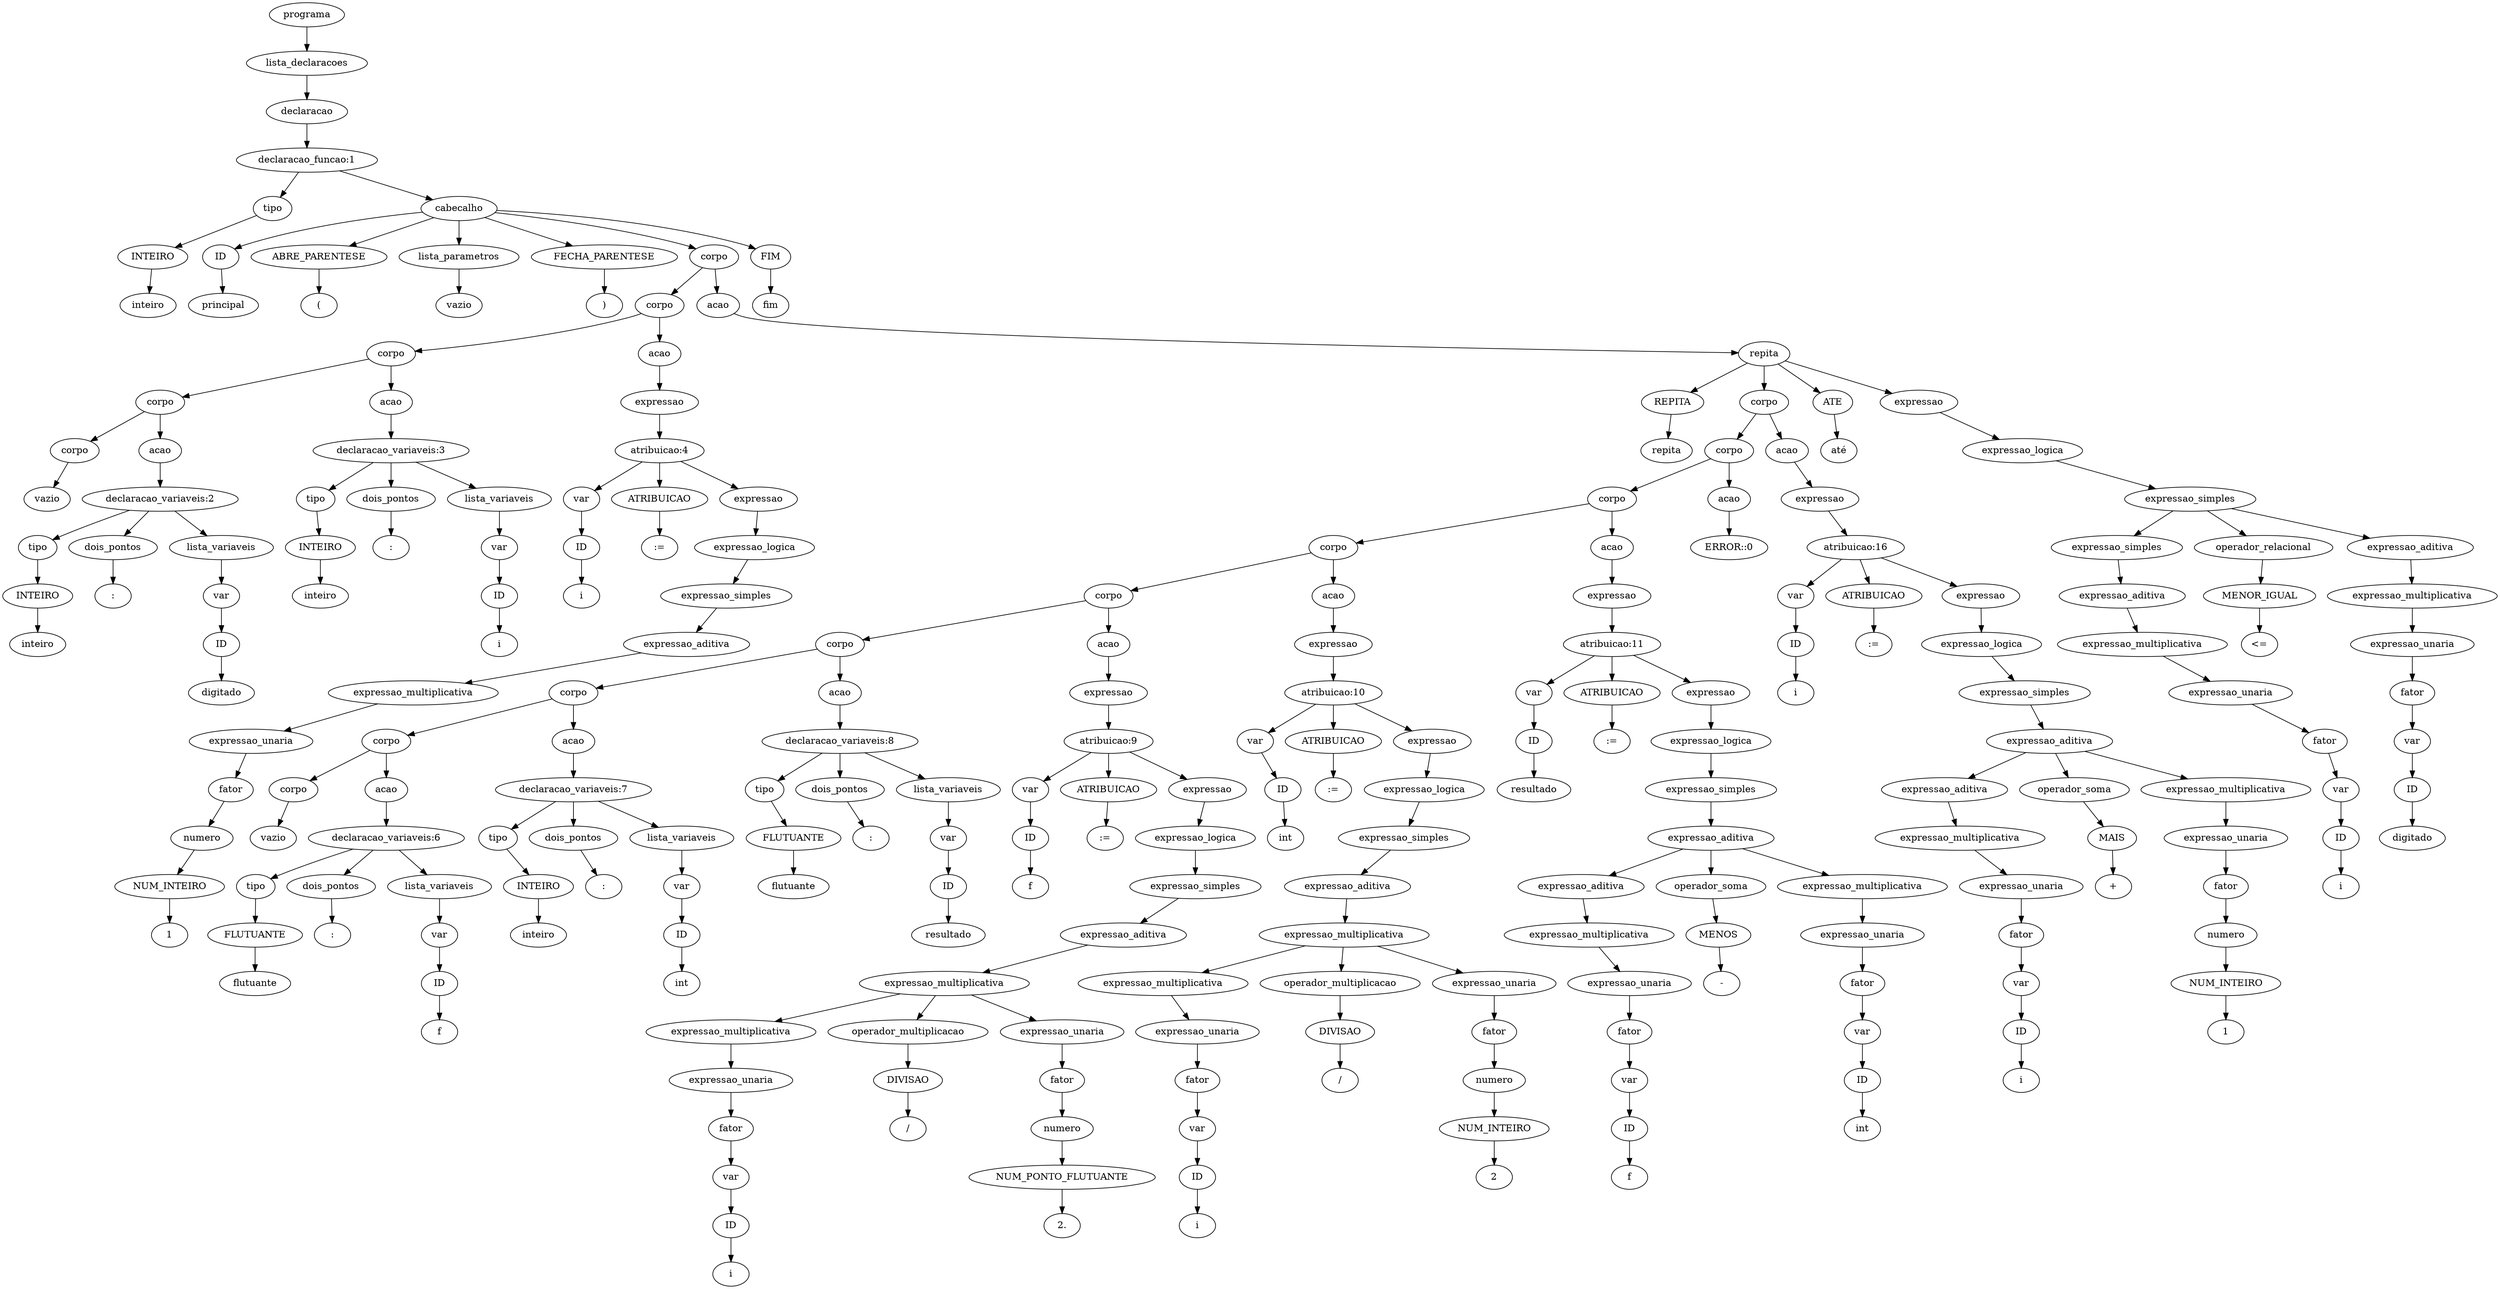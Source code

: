 digraph tree {
    "0x7f79d3857580" [label="programa"];
    "0x7f79d36bfc40" [label="lista_declaracoes"];
    "0x7f79d36a5eb0" [label="declaracao"];
    "0x7f79d368c1c0" [label="declaracao_funcao:1"];
    "0x7f79d36a53a0" [label="tipo"];
    "0x7f79d359b220" [label="INTEIRO"];
    "0x7f79d359b370" [label="inteiro"];
    "0x7f79d359b8e0" [label="cabecalho"];
    "0x7f79d35a8760" [label="ID"];
    "0x7f79d35a96a0" [label="principal"];
    "0x7f79d35a9970" [label="ABRE_PARENTESE"];
    "0x7f79d35a9880" [label="("];
    "0x7f79d359b430" [label="lista_parametros"];
    "0x7f79d36bffa0" [label="vazio"];
    "0x7f79d35a9640" [label="FECHA_PARENTESE"];
    "0x7f79d35a9670" [label=")"];
    "0x7f79d35a9fd0" [label="corpo"];
    "0x7f79d359bd00" [label="corpo"];
    "0x7f79d359b7f0" [label="corpo"];
    "0x7f79d359b5b0" [label="corpo"];
    "0x7f79d359b2b0" [label="corpo"];
    "0x7f79d359b1f0" [label="vazio"];
    "0x7f79d359b280" [label="acao"];
    "0x7f79d359b550" [label="declaracao_variaveis:2"];
    "0x7f79d359b3d0" [label="tipo"];
    "0x7f79d359b340" [label="INTEIRO"];
    "0x7f79d359b4f0" [label="inteiro"];
    "0x7f79d359b610" [label="dois_pontos"];
    "0x7f79d359b730" [label=":"];
    "0x7f79d359b580" [label="lista_variaveis"];
    "0x7f79d359b310" [label="var"];
    "0x7f79d359b160" [label="ID"];
    "0x7f79d359b670" [label="digitado"];
    "0x7f79d359b700" [label="acao"];
    "0x7f79d359b790" [label="declaracao_variaveis:3"];
    "0x7f79d359b460" [label="tipo"];
    "0x7f79d359b2e0" [label="INTEIRO"];
    "0x7f79d359b760" [label="inteiro"];
    "0x7f79d359b850" [label="dois_pontos"];
    "0x7f79d359b970" [label=":"];
    "0x7f79d359b7c0" [label="lista_variaveis"];
    "0x7f79d359b640" [label="var"];
    "0x7f79d359b5e0" [label="ID"];
    "0x7f79d359b8b0" [label="i"];
    "0x7f79d359bc10" [label="acao"];
    "0x7f79d359b940" [label="expressao"];
    "0x7f79d359bbb0" [label="atribuicao:4"];
    "0x7f79d359b520" [label="var"];
    "0x7f79d359b250" [label="ID"];
    "0x7f79d359b9a0" [label="i"];
    "0x7f79d359bc40" [label="ATRIBUICAO"];
    "0x7f79d359bcd0" [label=":="];
    "0x7f79d359bb80" [label="expressao"];
    "0x7f79d359bb50" [label="expressao_logica"];
    "0x7f79d359ba90" [label="expressao_simples"];
    "0x7f79d359ba30" [label="expressao_aditiva"];
    "0x7f79d359bb20" [label="expressao_multiplicativa"];
    "0x7f79d359b9d0" [label="expressao_unaria"];
    "0x7f79d359ba00" [label="fator"];
    "0x7f79d359b880" [label="numero"];
    "0x7f79d359b820" [label="NUM_INTEIRO"];
    "0x7f79d359baf0" [label="1"];
    "0x7f79d359bac0" [label="acao"];
    "0x7f79d35a8640" [label="repita"];
    "0x7f79d35a86a0" [label="REPITA"];
    "0x7f79d35a86d0" [label="repita"];
    "0x7f79d35a81f0" [label="corpo"];
    "0x7f79d35a9a90" [label="corpo"];
    "0x7f79d35a9580" [label="corpo"];
    "0x7f79d34ecfd0" [label="corpo"];
    "0x7f79d34eca90" [label="corpo"];
    "0x7f79d34ec3a0" [label="corpo"];
    "0x7f79d34ec160" [label="corpo"];
    "0x7f79d359bee0" [label="corpo"];
    "0x7f79d359b6a0" [label="corpo"];
    "0x7f79d359b6d0" [label="vazio"];
    "0x7f79d359bd90" [label="acao"];
    "0x7f79d359be80" [label="declaracao_variaveis:6"];
    "0x7f79d359bd30" [label="tipo"];
    "0x7f79d359bc70" [label="FLUTUANTE"];
    "0x7f79d359be50" [label="flutuante"];
    "0x7f79d359bf40" [label="dois_pontos"];
    "0x7f79d34ec0a0" [label=":"];
    "0x7f79d359beb0" [label="lista_variaveis"];
    "0x7f79d359bd60" [label="var"];
    "0x7f79d359bbe0" [label="ID"];
    "0x7f79d359bfa0" [label="f"];
    "0x7f79d359bdf0" [label="acao"];
    "0x7f79d34ec100" [label="declaracao_variaveis:7"];
    "0x7f79d359b3a0" [label="tipo"];
    "0x7f79d359b910" [label="INTEIRO"];
    "0x7f79d34ec0d0" [label="inteiro"];
    "0x7f79d34ec1c0" [label="dois_pontos"];
    "0x7f79d34ec2e0" [label=":"];
    "0x7f79d34ec130" [label="lista_variaveis"];
    "0x7f79d359bf70" [label="var"];
    "0x7f79d359bf10" [label="ID"];
    "0x7f79d34ec220" [label="int"];
    "0x7f79d34ec2b0" [label="acao"];
    "0x7f79d34ec340" [label="declaracao_variaveis:8"];
    "0x7f79d359be20" [label="tipo"];
    "0x7f79d359bdc0" [label="FLUTUANTE"];
    "0x7f79d34ec310" [label="flutuante"];
    "0x7f79d34ec400" [label="dois_pontos"];
    "0x7f79d34ec520" [label=":"];
    "0x7f79d34ec370" [label="lista_variaveis"];
    "0x7f79d34ec1f0" [label="var"];
    "0x7f79d34ec190" [label="ID"];
    "0x7f79d34ec460" [label="resultado"];
    "0x7f79d34ec700" [label="acao"];
    "0x7f79d34ec4f0" [label="expressao"];
    "0x7f79d34eca00" [label="atribuicao:9"];
    "0x7f79d359bfd0" [label="var"];
    "0x7f79d34ec040" [label="ID"];
    "0x7f79d34ec550" [label="f"];
    "0x7f79d34ec7f0" [label="ATRIBUICAO"];
    "0x7f79d34eca60" [label=":="];
    "0x7f79d34ec760" [label="expressao"];
    "0x7f79d34ec9a0" [label="expressao_logica"];
    "0x7f79d34ec8e0" [label="expressao_simples"];
    "0x7f79d34ec670" [label="expressao_aditiva"];
    "0x7f79d34ec970" [label="expressao_multiplicativa"];
    "0x7f79d34ec6d0" [label="expressao_multiplicativa"];
    "0x7f79d34ec580" [label="expressao_unaria"];
    "0x7f79d34ec5b0" [label="fator"];
    "0x7f79d34ec430" [label="var"];
    "0x7f79d34ec3d0" [label="ID"];
    "0x7f79d34ec6a0" [label="i"];
    "0x7f79d34ec820" [label="operador_multiplicacao"];
    "0x7f79d34ec5e0" [label="DIVISAO"];
    "0x7f79d34ec730" [label="/"];
    "0x7f79d34ec880" [label="expressao_unaria"];
    "0x7f79d34ec790" [label="fator"];
    "0x7f79d34ec610" [label="numero"];
    "0x7f79d34ec640" [label="NUM_PONTO_FLUTUANTE"];
    "0x7f79d34ec940" [label="2."];
    "0x7f79d34ecc70" [label="acao"];
    "0x7f79d34ecac0" [label="expressao"];
    "0x7f79d34ecf40" [label="atribuicao:10"];
    "0x7f79d34ec280" [label="var"];
    "0x7f79d34ec070" [label="ID"];
    "0x7f79d34ec4c0" [label="int"];
    "0x7f79d34ecd60" [label="ATRIBUICAO"];
    "0x7f79d34ecfa0" [label=":="];
    "0x7f79d34eccd0" [label="expressao"];
    "0x7f79d34ecee0" [label="expressao_logica"];
    "0x7f79d34ece20" [label="expressao_simples"];
    "0x7f79d34ecbe0" [label="expressao_aditiva"];
    "0x7f79d34eceb0" [label="expressao_multiplicativa"];
    "0x7f79d34ecc40" [label="expressao_multiplicativa"];
    "0x7f79d34ec250" [label="expressao_unaria"];
    "0x7f79d34ecb20" [label="fator"];
    "0x7f79d34ec910" [label="var"];
    "0x7f79d34ec8b0" [label="ID"];
    "0x7f79d34ecc10" [label="i"];
    "0x7f79d34ecd90" [label="operador_multiplicacao"];
    "0x7f79d34ecb50" [label="DIVISAO"];
    "0x7f79d34ecca0" [label="/"];
    "0x7f79d34ecdc0" [label="expressao_unaria"];
    "0x7f79d34ecd00" [label="fator"];
    "0x7f79d34ecb80" [label="numero"];
    "0x7f79d34ecbb0" [label="NUM_INTEIRO"];
    "0x7f79d34ece80" [label="2"];
    "0x7f79d35a9550" [label="acao"];
    "0x7f79d34ecf70" [label="expressao"];
    "0x7f79d35a9280" [label="atribuicao:11"];
    "0x7f79d34ec9d0" [label="var"];
    "0x7f79d34ec490" [label="ID"];
    "0x7f79d34ecaf0" [label="resultado"];
    "0x7f79d35a9220" [label="ATRIBUICAO"];
    "0x7f79d35a94f0" [label=":="];
    "0x7f79d35a94c0" [label="expressao"];
    "0x7f79d35a9490" [label="expressao_logica"];
    "0x7f79d35a91f0" [label="expressao_simples"];
    "0x7f79d35a92e0" [label="expressao_aditiva"];
    "0x7f79d35a90d0" [label="expressao_aditiva"];
    "0x7f79d35a91c0" [label="expressao_multiplicativa"];
    "0x7f79d34eca30" [label="expressao_unaria"];
    "0x7f79d35a90a0" [label="fator"];
    "0x7f79d34ece50" [label="var"];
    "0x7f79d34ecdf0" [label="ID"];
    "0x7f79d35a9190" [label="f"];
    "0x7f79d35a9340" [label="operador_soma"];
    "0x7f79d35a9160" [label="MENOS"];
    "0x7f79d35a9250" [label="-"];
    "0x7f79d35a9460" [label="expressao_multiplicativa"];
    "0x7f79d35a9370" [label="expressao_unaria"];
    "0x7f79d35a92b0" [label="fator"];
    "0x7f79d35a9100" [label="var"];
    "0x7f79d35a9130" [label="ID"];
    "0x7f79d35a9430" [label="int"];
    "0x7f79d35a9b20" [label="acao"];
    "0x7f79d35a9a30" [label="ERROR::0"];
    "0x7f79d35a96d0" [label="acao"];
    "0x7f79d35a9400" [label="expressao"];
    "0x7f79d35a9eb0" [label="atribuicao:16"];
    "0x7f79d35a93a0" [label="var"];
    "0x7f79d35a9040" [label="ID"];
    "0x7f79d35a9d90" [label="i"];
    "0x7f79d35a8190" [label="ATRIBUICAO"];
    "0x7f79d35a81c0" [label=":="];
    "0x7f79d35a8130" [label="expressao"];
    "0x7f79d35a8100" [label="expressao_logica"];
    "0x7f79d35a9e80" [label="expressao_simples"];
    "0x7f79d35a9f10" [label="expressao_aditiva"];
    "0x7f79d35a9c70" [label="expressao_aditiva"];
    "0x7f79d35a9e20" [label="expressao_multiplicativa"];
    "0x7f79d35a9a00" [label="expressao_unaria"];
    "0x7f79d35a9a60" [label="fator"];
    "0x7f79d35a9b50" [label="var"];
    "0x7f79d35a99d0" [label="ID"];
    "0x7f79d35a9df0" [label="i"];
    "0x7f79d35a9f70" [label="operador_soma"];
    "0x7f79d35a9e50" [label="MAIS"];
    "0x7f79d35a9f40" [label="+"];
    "0x7f79d35a80a0" [label="expressao_multiplicativa"];
    "0x7f79d35a9fa0" [label="expressao_unaria"];
    "0x7f79d35a9ee0" [label="fator"];
    "0x7f79d35a9c10" [label="numero"];
    "0x7f79d35a9dc0" [label="NUM_INTEIRO"];
    "0x7f79d35a8040" [label="1"];
    "0x7f79d35a8700" [label="ATE"];
    "0x7f79d35a8730" [label="até"];
    "0x7f79d35a8610" [label="expressao"];
    "0x7f79d35a83a0" [label="expressao_logica"];
    "0x7f79d35a85b0" [label="expressao_simples"];
    "0x7f79d35a8340" [label="expressao_simples"];
    "0x7f79d35a8250" [label="expressao_aditiva"];
    "0x7f79d35a8310" [label="expressao_multiplicativa"];
    "0x7f79d35a80d0" [label="expressao_unaria"];
    "0x7f79d35a8220" [label="fator"];
    "0x7f79d35a93d0" [label="var"];
    "0x7f79d35a9730" [label="ID"];
    "0x7f79d35a82e0" [label="i"];
    "0x7f79d35a8370" [label="operador_relacional"];
    "0x7f79d35a8460" [label="MENOR_IGUAL"];
    "0x7f79d35a8490" [label="<="];
    "0x7f79d35a8430" [label="expressao_aditiva"];
    "0x7f79d35a8580" [label="expressao_multiplicativa"];
    "0x7f79d35a84c0" [label="expressao_unaria"];
    "0x7f79d35a8400" [label="fator"];
    "0x7f79d35a8280" [label="var"];
    "0x7f79d35a82b0" [label="ID"];
    "0x7f79d35a8520" [label="digitado"];
    "0x7f79d35a9790" [label="FIM"];
    "0x7f79d35a9910" [label="fim"];
    "0x7f79d3857580" -> "0x7f79d36bfc40";
    "0x7f79d36bfc40" -> "0x7f79d36a5eb0";
    "0x7f79d36a5eb0" -> "0x7f79d368c1c0";
    "0x7f79d368c1c0" -> "0x7f79d36a53a0";
    "0x7f79d368c1c0" -> "0x7f79d359b8e0";
    "0x7f79d36a53a0" -> "0x7f79d359b220";
    "0x7f79d359b220" -> "0x7f79d359b370";
    "0x7f79d359b8e0" -> "0x7f79d35a8760";
    "0x7f79d359b8e0" -> "0x7f79d35a9970";
    "0x7f79d359b8e0" -> "0x7f79d359b430";
    "0x7f79d359b8e0" -> "0x7f79d35a9640";
    "0x7f79d359b8e0" -> "0x7f79d35a9fd0";
    "0x7f79d359b8e0" -> "0x7f79d35a9790";
    "0x7f79d35a8760" -> "0x7f79d35a96a0";
    "0x7f79d35a9970" -> "0x7f79d35a9880";
    "0x7f79d359b430" -> "0x7f79d36bffa0";
    "0x7f79d35a9640" -> "0x7f79d35a9670";
    "0x7f79d35a9fd0" -> "0x7f79d359bd00";
    "0x7f79d35a9fd0" -> "0x7f79d359bac0";
    "0x7f79d359bd00" -> "0x7f79d359b7f0";
    "0x7f79d359bd00" -> "0x7f79d359bc10";
    "0x7f79d359b7f0" -> "0x7f79d359b5b0";
    "0x7f79d359b7f0" -> "0x7f79d359b700";
    "0x7f79d359b5b0" -> "0x7f79d359b2b0";
    "0x7f79d359b5b0" -> "0x7f79d359b280";
    "0x7f79d359b2b0" -> "0x7f79d359b1f0";
    "0x7f79d359b280" -> "0x7f79d359b550";
    "0x7f79d359b550" -> "0x7f79d359b3d0";
    "0x7f79d359b550" -> "0x7f79d359b610";
    "0x7f79d359b550" -> "0x7f79d359b580";
    "0x7f79d359b3d0" -> "0x7f79d359b340";
    "0x7f79d359b340" -> "0x7f79d359b4f0";
    "0x7f79d359b610" -> "0x7f79d359b730";
    "0x7f79d359b580" -> "0x7f79d359b310";
    "0x7f79d359b310" -> "0x7f79d359b160";
    "0x7f79d359b160" -> "0x7f79d359b670";
    "0x7f79d359b700" -> "0x7f79d359b790";
    "0x7f79d359b790" -> "0x7f79d359b460";
    "0x7f79d359b790" -> "0x7f79d359b850";
    "0x7f79d359b790" -> "0x7f79d359b7c0";
    "0x7f79d359b460" -> "0x7f79d359b2e0";
    "0x7f79d359b2e0" -> "0x7f79d359b760";
    "0x7f79d359b850" -> "0x7f79d359b970";
    "0x7f79d359b7c0" -> "0x7f79d359b640";
    "0x7f79d359b640" -> "0x7f79d359b5e0";
    "0x7f79d359b5e0" -> "0x7f79d359b8b0";
    "0x7f79d359bc10" -> "0x7f79d359b940";
    "0x7f79d359b940" -> "0x7f79d359bbb0";
    "0x7f79d359bbb0" -> "0x7f79d359b520";
    "0x7f79d359bbb0" -> "0x7f79d359bc40";
    "0x7f79d359bbb0" -> "0x7f79d359bb80";
    "0x7f79d359b520" -> "0x7f79d359b250";
    "0x7f79d359b250" -> "0x7f79d359b9a0";
    "0x7f79d359bc40" -> "0x7f79d359bcd0";
    "0x7f79d359bb80" -> "0x7f79d359bb50";
    "0x7f79d359bb50" -> "0x7f79d359ba90";
    "0x7f79d359ba90" -> "0x7f79d359ba30";
    "0x7f79d359ba30" -> "0x7f79d359bb20";
    "0x7f79d359bb20" -> "0x7f79d359b9d0";
    "0x7f79d359b9d0" -> "0x7f79d359ba00";
    "0x7f79d359ba00" -> "0x7f79d359b880";
    "0x7f79d359b880" -> "0x7f79d359b820";
    "0x7f79d359b820" -> "0x7f79d359baf0";
    "0x7f79d359bac0" -> "0x7f79d35a8640";
    "0x7f79d35a8640" -> "0x7f79d35a86a0";
    "0x7f79d35a8640" -> "0x7f79d35a81f0";
    "0x7f79d35a8640" -> "0x7f79d35a8700";
    "0x7f79d35a8640" -> "0x7f79d35a8610";
    "0x7f79d35a86a0" -> "0x7f79d35a86d0";
    "0x7f79d35a81f0" -> "0x7f79d35a9a90";
    "0x7f79d35a81f0" -> "0x7f79d35a96d0";
    "0x7f79d35a9a90" -> "0x7f79d35a9580";
    "0x7f79d35a9a90" -> "0x7f79d35a9b20";
    "0x7f79d35a9580" -> "0x7f79d34ecfd0";
    "0x7f79d35a9580" -> "0x7f79d35a9550";
    "0x7f79d34ecfd0" -> "0x7f79d34eca90";
    "0x7f79d34ecfd0" -> "0x7f79d34ecc70";
    "0x7f79d34eca90" -> "0x7f79d34ec3a0";
    "0x7f79d34eca90" -> "0x7f79d34ec700";
    "0x7f79d34ec3a0" -> "0x7f79d34ec160";
    "0x7f79d34ec3a0" -> "0x7f79d34ec2b0";
    "0x7f79d34ec160" -> "0x7f79d359bee0";
    "0x7f79d34ec160" -> "0x7f79d359bdf0";
    "0x7f79d359bee0" -> "0x7f79d359b6a0";
    "0x7f79d359bee0" -> "0x7f79d359bd90";
    "0x7f79d359b6a0" -> "0x7f79d359b6d0";
    "0x7f79d359bd90" -> "0x7f79d359be80";
    "0x7f79d359be80" -> "0x7f79d359bd30";
    "0x7f79d359be80" -> "0x7f79d359bf40";
    "0x7f79d359be80" -> "0x7f79d359beb0";
    "0x7f79d359bd30" -> "0x7f79d359bc70";
    "0x7f79d359bc70" -> "0x7f79d359be50";
    "0x7f79d359bf40" -> "0x7f79d34ec0a0";
    "0x7f79d359beb0" -> "0x7f79d359bd60";
    "0x7f79d359bd60" -> "0x7f79d359bbe0";
    "0x7f79d359bbe0" -> "0x7f79d359bfa0";
    "0x7f79d359bdf0" -> "0x7f79d34ec100";
    "0x7f79d34ec100" -> "0x7f79d359b3a0";
    "0x7f79d34ec100" -> "0x7f79d34ec1c0";
    "0x7f79d34ec100" -> "0x7f79d34ec130";
    "0x7f79d359b3a0" -> "0x7f79d359b910";
    "0x7f79d359b910" -> "0x7f79d34ec0d0";
    "0x7f79d34ec1c0" -> "0x7f79d34ec2e0";
    "0x7f79d34ec130" -> "0x7f79d359bf70";
    "0x7f79d359bf70" -> "0x7f79d359bf10";
    "0x7f79d359bf10" -> "0x7f79d34ec220";
    "0x7f79d34ec2b0" -> "0x7f79d34ec340";
    "0x7f79d34ec340" -> "0x7f79d359be20";
    "0x7f79d34ec340" -> "0x7f79d34ec400";
    "0x7f79d34ec340" -> "0x7f79d34ec370";
    "0x7f79d359be20" -> "0x7f79d359bdc0";
    "0x7f79d359bdc0" -> "0x7f79d34ec310";
    "0x7f79d34ec400" -> "0x7f79d34ec520";
    "0x7f79d34ec370" -> "0x7f79d34ec1f0";
    "0x7f79d34ec1f0" -> "0x7f79d34ec190";
    "0x7f79d34ec190" -> "0x7f79d34ec460";
    "0x7f79d34ec700" -> "0x7f79d34ec4f0";
    "0x7f79d34ec4f0" -> "0x7f79d34eca00";
    "0x7f79d34eca00" -> "0x7f79d359bfd0";
    "0x7f79d34eca00" -> "0x7f79d34ec7f0";
    "0x7f79d34eca00" -> "0x7f79d34ec760";
    "0x7f79d359bfd0" -> "0x7f79d34ec040";
    "0x7f79d34ec040" -> "0x7f79d34ec550";
    "0x7f79d34ec7f0" -> "0x7f79d34eca60";
    "0x7f79d34ec760" -> "0x7f79d34ec9a0";
    "0x7f79d34ec9a0" -> "0x7f79d34ec8e0";
    "0x7f79d34ec8e0" -> "0x7f79d34ec670";
    "0x7f79d34ec670" -> "0x7f79d34ec970";
    "0x7f79d34ec970" -> "0x7f79d34ec6d0";
    "0x7f79d34ec970" -> "0x7f79d34ec820";
    "0x7f79d34ec970" -> "0x7f79d34ec880";
    "0x7f79d34ec6d0" -> "0x7f79d34ec580";
    "0x7f79d34ec580" -> "0x7f79d34ec5b0";
    "0x7f79d34ec5b0" -> "0x7f79d34ec430";
    "0x7f79d34ec430" -> "0x7f79d34ec3d0";
    "0x7f79d34ec3d0" -> "0x7f79d34ec6a0";
    "0x7f79d34ec820" -> "0x7f79d34ec5e0";
    "0x7f79d34ec5e0" -> "0x7f79d34ec730";
    "0x7f79d34ec880" -> "0x7f79d34ec790";
    "0x7f79d34ec790" -> "0x7f79d34ec610";
    "0x7f79d34ec610" -> "0x7f79d34ec640";
    "0x7f79d34ec640" -> "0x7f79d34ec940";
    "0x7f79d34ecc70" -> "0x7f79d34ecac0";
    "0x7f79d34ecac0" -> "0x7f79d34ecf40";
    "0x7f79d34ecf40" -> "0x7f79d34ec280";
    "0x7f79d34ecf40" -> "0x7f79d34ecd60";
    "0x7f79d34ecf40" -> "0x7f79d34eccd0";
    "0x7f79d34ec280" -> "0x7f79d34ec070";
    "0x7f79d34ec070" -> "0x7f79d34ec4c0";
    "0x7f79d34ecd60" -> "0x7f79d34ecfa0";
    "0x7f79d34eccd0" -> "0x7f79d34ecee0";
    "0x7f79d34ecee0" -> "0x7f79d34ece20";
    "0x7f79d34ece20" -> "0x7f79d34ecbe0";
    "0x7f79d34ecbe0" -> "0x7f79d34eceb0";
    "0x7f79d34eceb0" -> "0x7f79d34ecc40";
    "0x7f79d34eceb0" -> "0x7f79d34ecd90";
    "0x7f79d34eceb0" -> "0x7f79d34ecdc0";
    "0x7f79d34ecc40" -> "0x7f79d34ec250";
    "0x7f79d34ec250" -> "0x7f79d34ecb20";
    "0x7f79d34ecb20" -> "0x7f79d34ec910";
    "0x7f79d34ec910" -> "0x7f79d34ec8b0";
    "0x7f79d34ec8b0" -> "0x7f79d34ecc10";
    "0x7f79d34ecd90" -> "0x7f79d34ecb50";
    "0x7f79d34ecb50" -> "0x7f79d34ecca0";
    "0x7f79d34ecdc0" -> "0x7f79d34ecd00";
    "0x7f79d34ecd00" -> "0x7f79d34ecb80";
    "0x7f79d34ecb80" -> "0x7f79d34ecbb0";
    "0x7f79d34ecbb0" -> "0x7f79d34ece80";
    "0x7f79d35a9550" -> "0x7f79d34ecf70";
    "0x7f79d34ecf70" -> "0x7f79d35a9280";
    "0x7f79d35a9280" -> "0x7f79d34ec9d0";
    "0x7f79d35a9280" -> "0x7f79d35a9220";
    "0x7f79d35a9280" -> "0x7f79d35a94c0";
    "0x7f79d34ec9d0" -> "0x7f79d34ec490";
    "0x7f79d34ec490" -> "0x7f79d34ecaf0";
    "0x7f79d35a9220" -> "0x7f79d35a94f0";
    "0x7f79d35a94c0" -> "0x7f79d35a9490";
    "0x7f79d35a9490" -> "0x7f79d35a91f0";
    "0x7f79d35a91f0" -> "0x7f79d35a92e0";
    "0x7f79d35a92e0" -> "0x7f79d35a90d0";
    "0x7f79d35a92e0" -> "0x7f79d35a9340";
    "0x7f79d35a92e0" -> "0x7f79d35a9460";
    "0x7f79d35a90d0" -> "0x7f79d35a91c0";
    "0x7f79d35a91c0" -> "0x7f79d34eca30";
    "0x7f79d34eca30" -> "0x7f79d35a90a0";
    "0x7f79d35a90a0" -> "0x7f79d34ece50";
    "0x7f79d34ece50" -> "0x7f79d34ecdf0";
    "0x7f79d34ecdf0" -> "0x7f79d35a9190";
    "0x7f79d35a9340" -> "0x7f79d35a9160";
    "0x7f79d35a9160" -> "0x7f79d35a9250";
    "0x7f79d35a9460" -> "0x7f79d35a9370";
    "0x7f79d35a9370" -> "0x7f79d35a92b0";
    "0x7f79d35a92b0" -> "0x7f79d35a9100";
    "0x7f79d35a9100" -> "0x7f79d35a9130";
    "0x7f79d35a9130" -> "0x7f79d35a9430";
    "0x7f79d35a9b20" -> "0x7f79d35a9a30";
    "0x7f79d35a96d0" -> "0x7f79d35a9400";
    "0x7f79d35a9400" -> "0x7f79d35a9eb0";
    "0x7f79d35a9eb0" -> "0x7f79d35a93a0";
    "0x7f79d35a9eb0" -> "0x7f79d35a8190";
    "0x7f79d35a9eb0" -> "0x7f79d35a8130";
    "0x7f79d35a93a0" -> "0x7f79d35a9040";
    "0x7f79d35a9040" -> "0x7f79d35a9d90";
    "0x7f79d35a8190" -> "0x7f79d35a81c0";
    "0x7f79d35a8130" -> "0x7f79d35a8100";
    "0x7f79d35a8100" -> "0x7f79d35a9e80";
    "0x7f79d35a9e80" -> "0x7f79d35a9f10";
    "0x7f79d35a9f10" -> "0x7f79d35a9c70";
    "0x7f79d35a9f10" -> "0x7f79d35a9f70";
    "0x7f79d35a9f10" -> "0x7f79d35a80a0";
    "0x7f79d35a9c70" -> "0x7f79d35a9e20";
    "0x7f79d35a9e20" -> "0x7f79d35a9a00";
    "0x7f79d35a9a00" -> "0x7f79d35a9a60";
    "0x7f79d35a9a60" -> "0x7f79d35a9b50";
    "0x7f79d35a9b50" -> "0x7f79d35a99d0";
    "0x7f79d35a99d0" -> "0x7f79d35a9df0";
    "0x7f79d35a9f70" -> "0x7f79d35a9e50";
    "0x7f79d35a9e50" -> "0x7f79d35a9f40";
    "0x7f79d35a80a0" -> "0x7f79d35a9fa0";
    "0x7f79d35a9fa0" -> "0x7f79d35a9ee0";
    "0x7f79d35a9ee0" -> "0x7f79d35a9c10";
    "0x7f79d35a9c10" -> "0x7f79d35a9dc0";
    "0x7f79d35a9dc0" -> "0x7f79d35a8040";
    "0x7f79d35a8700" -> "0x7f79d35a8730";
    "0x7f79d35a8610" -> "0x7f79d35a83a0";
    "0x7f79d35a83a0" -> "0x7f79d35a85b0";
    "0x7f79d35a85b0" -> "0x7f79d35a8340";
    "0x7f79d35a85b0" -> "0x7f79d35a8370";
    "0x7f79d35a85b0" -> "0x7f79d35a8430";
    "0x7f79d35a8340" -> "0x7f79d35a8250";
    "0x7f79d35a8250" -> "0x7f79d35a8310";
    "0x7f79d35a8310" -> "0x7f79d35a80d0";
    "0x7f79d35a80d0" -> "0x7f79d35a8220";
    "0x7f79d35a8220" -> "0x7f79d35a93d0";
    "0x7f79d35a93d0" -> "0x7f79d35a9730";
    "0x7f79d35a9730" -> "0x7f79d35a82e0";
    "0x7f79d35a8370" -> "0x7f79d35a8460";
    "0x7f79d35a8460" -> "0x7f79d35a8490";
    "0x7f79d35a8430" -> "0x7f79d35a8580";
    "0x7f79d35a8580" -> "0x7f79d35a84c0";
    "0x7f79d35a84c0" -> "0x7f79d35a8400";
    "0x7f79d35a8400" -> "0x7f79d35a8280";
    "0x7f79d35a8280" -> "0x7f79d35a82b0";
    "0x7f79d35a82b0" -> "0x7f79d35a8520";
    "0x7f79d35a9790" -> "0x7f79d35a9910";
}

